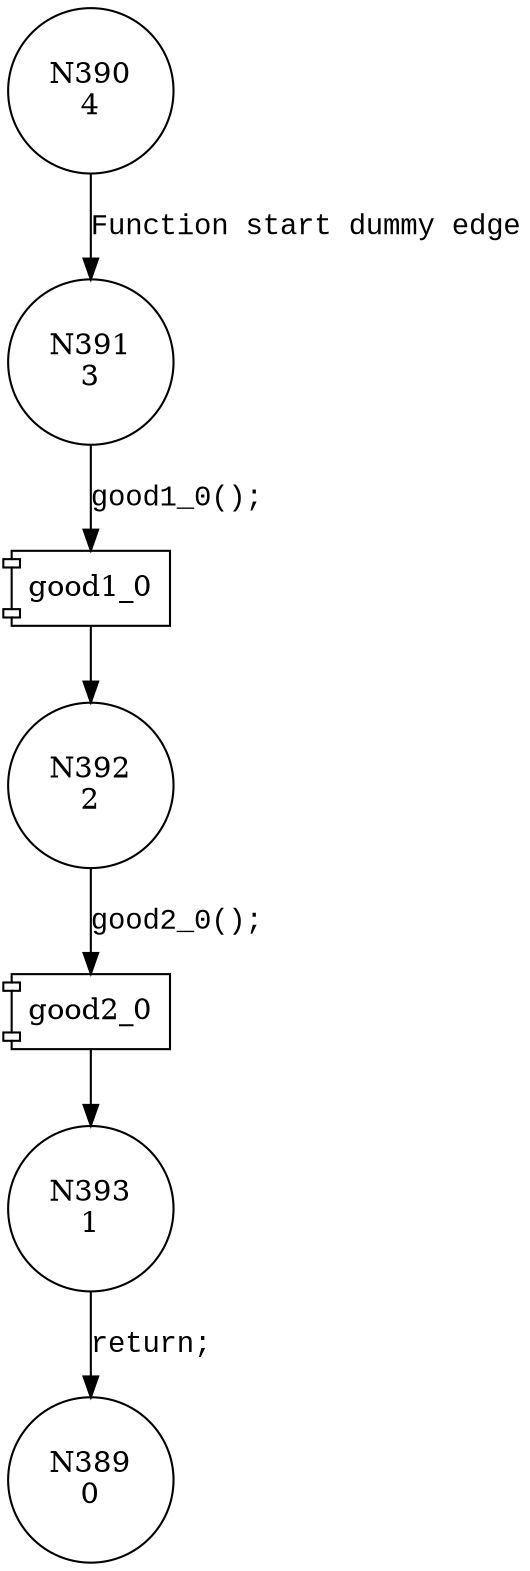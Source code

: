 digraph CWE121_Stack_Based_Buffer_Overflow__char_type_overrun_memmove_08_good {
391 [shape="circle" label="N391\n3"]
392 [shape="circle" label="N392\n2"]
393 [shape="circle" label="N393\n1"]
390 [shape="circle" label="N390\n4"]
389 [shape="circle" label="N389\n0"]
100021 [shape="component" label="good1_0"]
391 -> 100021 [label="good1_0();" fontname="Courier New"]
100021 -> 392 [label="" fontname="Courier New"]
100022 [shape="component" label="good2_0"]
392 -> 100022 [label="good2_0();" fontname="Courier New"]
100022 -> 393 [label="" fontname="Courier New"]
390 -> 391 [label="Function start dummy edge" fontname="Courier New"]
393 -> 389 [label="return;" fontname="Courier New"]
}
